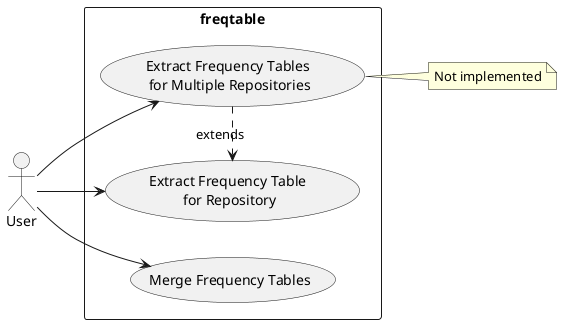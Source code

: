 @@startuml Freqtable Use Cases Diagram

actor User

rectangle freqtable {
    usecase (Extract Frequency Table \nfor Repository) as Extract
    usecase (Extract Frequency Tables \nfor Multiple Repositories) as ExtractMulti
    usecase (Merge Frequency Tables) as Merge
}

left to right direction
User --> Extract
User --> ExtractMulti
ExtractMulti .> Extract : extends
User --> Merge
note right of ExtractMulti : Not implemented

@@enduml
